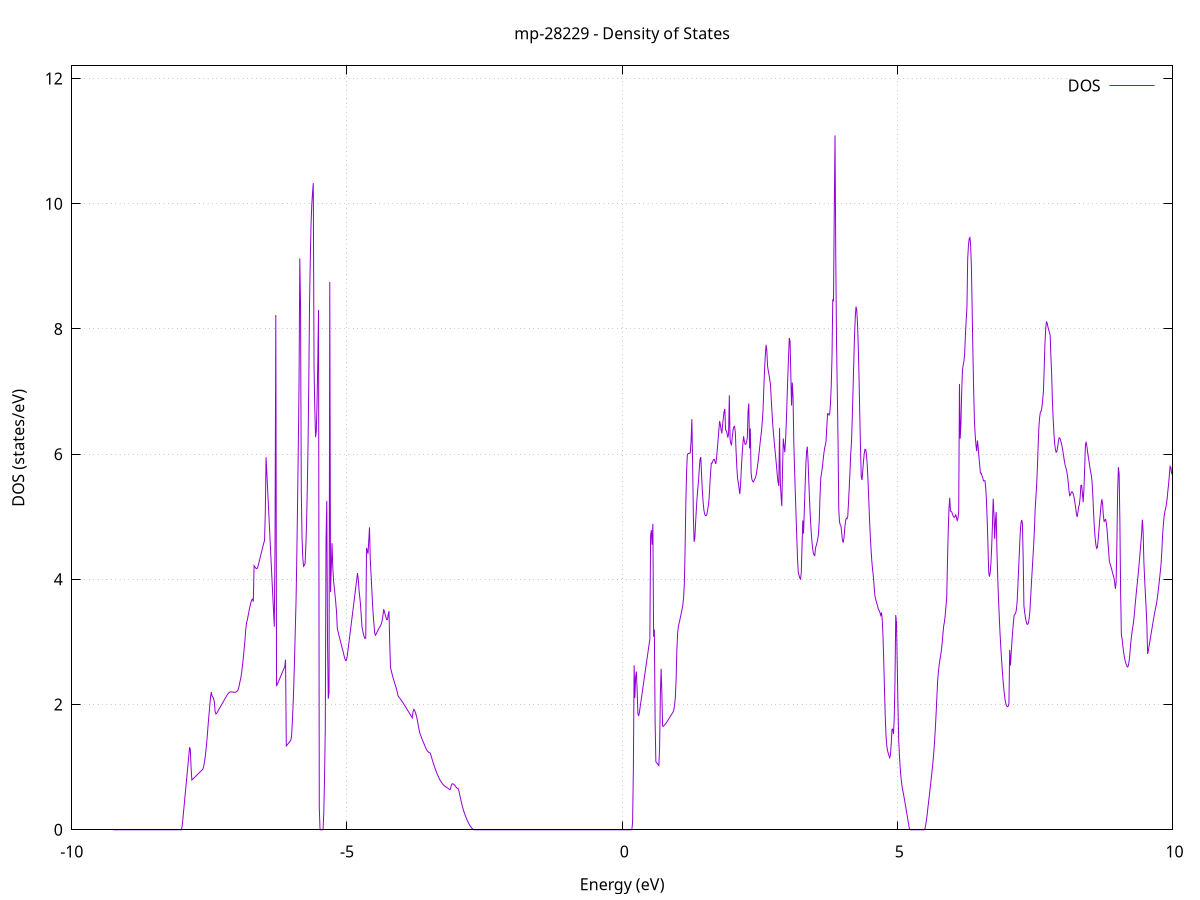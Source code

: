 set title 'mp-28229 - Density of States'
set xlabel 'Energy (eV)'
set ylabel 'DOS (states/eV)'
set grid
set xrange [-10:10]
set yrange [0:12.202]
set xzeroaxis lt -1
set terminal png size 800,600
set output 'mp-28229_dos_gnuplot.png'
plot '-' using 1:2 with lines title 'DOS'
-9.248700 0.000000
-9.235100 0.000000
-9.221500 0.000000
-9.207900 0.000000
-9.194200 0.000000
-9.180600 0.000000
-9.167000 0.000000
-9.153400 0.000000
-9.139800 0.000000
-9.126100 0.000000
-9.112500 0.000000
-9.098900 0.000000
-9.085300 0.000000
-9.071600 0.000000
-9.058000 0.000000
-9.044400 0.000000
-9.030800 0.000000
-9.017200 0.000000
-9.003500 0.000000
-8.989900 0.000000
-8.976300 0.000000
-8.962700 0.000000
-8.949100 0.000000
-8.935400 0.000000
-8.921800 0.000000
-8.908200 0.000000
-8.894600 0.000000
-8.881000 0.000000
-8.867300 0.000000
-8.853700 0.000000
-8.840100 0.000000
-8.826500 0.000000
-8.812900 0.000000
-8.799200 0.000000
-8.785600 0.000000
-8.772000 0.000000
-8.758400 0.000000
-8.744800 0.000000
-8.731100 0.000000
-8.717500 0.000000
-8.703900 0.000000
-8.690300 0.000000
-8.676700 0.000000
-8.663000 0.000000
-8.649400 0.000000
-8.635800 0.000000
-8.622200 0.000000
-8.608500 0.000000
-8.594900 0.000000
-8.581300 0.000000
-8.567700 0.000000
-8.554100 0.000000
-8.540400 0.000000
-8.526800 0.000000
-8.513200 0.000000
-8.499600 0.000000
-8.486000 0.000000
-8.472300 0.000000
-8.458700 0.000000
-8.445100 0.000000
-8.431500 0.000000
-8.417900 0.000000
-8.404200 0.000000
-8.390600 0.000000
-8.377000 0.000000
-8.363400 0.000000
-8.349800 0.000000
-8.336100 0.000000
-8.322500 0.000000
-8.308900 0.000000
-8.295300 0.000000
-8.281700 0.000000
-8.268000 0.000000
-8.254400 0.000000
-8.240800 0.000000
-8.227200 0.000000
-8.213600 0.000000
-8.199900 0.000000
-8.186300 0.000000
-8.172700 0.000000
-8.159100 0.000000
-8.145400 0.000000
-8.131800 0.000000
-8.118200 0.000000
-8.104600 0.000000
-8.091000 0.000000
-8.077300 0.000000
-8.063700 0.000000
-8.050100 0.000000
-8.036500 0.000000
-8.022900 0.000000
-8.009200 0.000600
-7.995600 0.053500
-7.982000 0.168200
-7.968400 0.296000
-7.954800 0.423800
-7.941100 0.551600
-7.927500 0.679400
-7.913900 0.807200
-7.900300 0.935100
-7.886700 1.062900
-7.873000 1.190700
-7.859400 1.318500
-7.845800 1.278400
-7.832200 0.986800
-7.818600 0.794900
-7.804900 0.806600
-7.791300 0.818400
-7.777700 0.830200
-7.764100 0.842000
-7.750500 0.853800
-7.736800 0.865600
-7.723200 0.877400
-7.709600 0.889200
-7.696000 0.901000
-7.682400 0.912700
-7.668700 0.924500
-7.655100 0.936300
-7.641500 0.948100
-7.627900 0.959900
-7.614200 0.976100
-7.600600 1.024400
-7.587000 1.094700
-7.573400 1.182800
-7.559800 1.287300
-7.546100 1.414000
-7.532500 1.569000
-7.518900 1.718200
-7.505300 1.855800
-7.491700 1.992100
-7.478000 2.128500
-7.464400 2.199300
-7.450800 2.134200
-7.437200 2.121700
-7.423600 2.097900
-7.409900 2.043800
-7.396300 1.891800
-7.382700 1.849900
-7.369100 1.859700
-7.355500 1.879100
-7.341800 1.900100
-7.328200 1.921000
-7.314600 1.942000
-7.301000 1.962900
-7.287400 1.983900
-7.273700 2.004800
-7.260100 2.025700
-7.246500 2.046700
-7.232900 2.067600
-7.219300 2.088600
-7.205600 2.109500
-7.192000 2.130500
-7.178400 2.151400
-7.164800 2.170300
-7.151100 2.184000
-7.137500 2.193900
-7.123900 2.200600
-7.110300 2.202100
-7.096700 2.201000
-7.083000 2.199900
-7.069400 2.198800
-7.055800 2.197700
-7.042200 2.196600
-7.028600 2.196800
-7.014900 2.201800
-7.001300 2.210000
-6.987700 2.221800
-6.974100 2.246800
-6.960500 2.293700
-6.946800 2.356700
-6.933200 2.405000
-6.919600 2.475600
-6.906000 2.570900
-6.892400 2.675300
-6.878700 2.790000
-6.865100 2.915100
-6.851500 3.050700
-6.837900 3.210300
-6.824300 3.313000
-6.810600 3.348500
-6.797000 3.414500
-6.783400 3.479300
-6.769800 3.539700
-6.756200 3.593800
-6.742500 3.638700
-6.728900 3.674000
-6.715300 3.684700
-6.701700 3.645100
-6.688000 4.217600
-6.674400 4.201100
-6.660800 4.184700
-6.647200 4.169600
-6.633600 4.174100
-6.619900 4.196800
-6.606300 4.243800
-6.592700 4.292600
-6.579100 4.341500
-6.565500 4.390400
-6.551800 4.439300
-6.538200 4.488300
-6.524600 4.536800
-6.511000 4.582100
-6.497400 4.624400
-6.483700 5.072500
-6.470100 5.949500
-6.456500 5.706700
-6.442900 5.462400
-6.429300 5.216600
-6.415600 4.969200
-6.402000 4.718800
-6.388400 4.468200
-6.374800 4.219900
-6.361200 3.973500
-6.347500 3.728700
-6.333900 3.485400
-6.320300 3.243600
-6.306700 4.669600
-6.293100 8.221300
-6.279400 2.294300
-6.265800 2.322800
-6.252200 2.351200
-6.238600 2.379700
-6.224900 2.408300
-6.211300 2.436800
-6.197700 2.465300
-6.184100 2.493900
-6.170500 2.522400
-6.156800 2.551000
-6.143200 2.579500
-6.129600 2.608100
-6.116000 2.717300
-6.102400 1.339000
-6.088700 1.354000
-6.075100 1.369100
-6.061500 1.384200
-6.047900 1.399300
-6.034300 1.414400
-6.020600 1.429500
-6.007000 1.496600
-5.993400 1.710200
-5.979800 1.978600
-5.966200 2.308300
-5.952500 2.718200
-5.938900 3.202900
-5.925300 3.650600
-5.911700 4.349600
-5.898100 5.196700
-5.884400 6.106500
-5.870800 7.124700
-5.857200 9.127400
-5.843600 8.369500
-5.830000 5.395100
-5.816300 4.665600
-5.802700 4.342500
-5.789100 4.208300
-5.775500 4.223200
-5.761800 4.252800
-5.748200 4.510500
-5.734600 4.874800
-5.721000 5.451200
-5.707400 6.132500
-5.693700 7.155900
-5.680100 8.385500
-5.666500 9.095200
-5.652900 9.677400
-5.639300 9.984200
-5.625600 10.174100
-5.612000 10.329200
-5.598400 7.390900
-5.584800 6.728400
-5.571200 6.272500
-5.557500 6.360800
-5.543900 6.814000
-5.530300 7.491100
-5.516700 8.302200
-5.503100 0.358500
-5.489400 0.000000
-5.475800 0.000000
-5.462200 0.000000
-5.448600 0.000000
-5.435000 0.000000
-5.421300 0.265800
-5.407700 0.816100
-5.394100 1.598800
-5.380500 4.638400
-5.366900 5.254800
-5.353200 2.985800
-5.339600 2.094200
-5.326000 2.193500
-5.312400 8.749300
-5.298800 3.797300
-5.285100 4.183700
-5.271500 4.578600
-5.257900 4.201100
-5.244300 3.984600
-5.230600 3.870300
-5.217000 3.754300
-5.203400 3.625000
-5.189800 3.482100
-5.176200 3.216400
-5.162500 3.166800
-5.148900 3.117700
-5.135300 3.069300
-5.121700 3.021600
-5.108100 2.974400
-5.094400 2.927900
-5.080800 2.882000
-5.067200 2.836500
-5.053600 2.784900
-5.040000 2.740400
-5.026300 2.704800
-5.012700 2.704200
-4.999100 2.756500
-4.985500 2.844500
-4.971900 2.939400
-4.958200 3.034500
-4.944600 3.130000
-4.931000 3.225700
-4.917400 3.321800
-4.903800 3.418100
-4.890100 3.514800
-4.876500 3.611700
-4.862900 3.708900
-4.849300 3.806500
-4.835700 3.904300
-4.822000 4.002400
-4.808400 4.100800
-4.794800 4.003600
-4.781200 3.829800
-4.767500 3.716500
-4.753900 3.596200
-4.740300 3.407000
-4.726700 3.241900
-4.713100 3.176300
-4.699400 3.119900
-4.685800 3.077700
-4.672200 3.055000
-4.658600 3.063900
-4.645000 4.503300
-4.631300 4.463100
-4.617700 4.407600
-4.604100 4.618400
-4.590500 4.830900
-4.576900 4.325900
-4.563200 4.094200
-4.549600 3.854100
-4.536000 3.612700
-4.522400 3.428800
-4.508800 3.272000
-4.495100 3.136300
-4.481500 3.107500
-4.467900 3.132000
-4.454300 3.156300
-4.440700 3.180400
-4.427000 3.204300
-4.413400 3.226600
-4.399800 3.245000
-4.386200 3.266900
-4.372600 3.299800
-4.358900 3.347400
-4.345300 3.429700
-4.331700 3.524000
-4.318100 3.476000
-4.304400 3.432100
-4.290800 3.392200
-4.277200 3.356400
-4.263600 3.359400
-4.250000 3.439600
-4.236300 3.492700
-4.222700 2.967200
-4.209100 2.594300
-4.195500 2.543300
-4.181900 2.494500
-4.168200 2.448100
-4.154600 2.404400
-4.141000 2.364400
-4.127400 2.325700
-4.113800 2.286600
-4.100100 2.247300
-4.086500 2.201400
-4.072900 2.141800
-4.059300 2.121300
-4.045700 2.107600
-4.032000 2.092000
-4.018400 2.075700
-4.004800 2.058600
-3.991200 2.040900
-3.977600 2.022500
-3.963900 2.003500
-3.950300 1.984100
-3.936700 1.964600
-3.923100 1.945000
-3.909500 1.925500
-3.895800 1.906000
-3.882200 1.886500
-3.868600 1.867000
-3.855000 1.847500
-3.841300 1.828000
-3.827700 1.808600
-3.814100 1.789100
-3.800500 1.878100
-3.786900 1.923700
-3.773200 1.909800
-3.759600 1.881900
-3.746000 1.844100
-3.732400 1.796300
-3.718800 1.738600
-3.705100 1.671400
-3.691500 1.605700
-3.677900 1.547000
-3.664300 1.516500
-3.650700 1.485500
-3.637000 1.454000
-3.623400 1.423100
-3.609800 1.393700
-3.596200 1.365700
-3.582600 1.337100
-3.568900 1.308100
-3.555300 1.282000
-3.541700 1.261700
-3.528100 1.247100
-3.514500 1.237800
-3.500800 1.231200
-3.487200 1.226600
-3.473600 1.190400
-3.460000 1.148300
-3.446400 1.107200
-3.432700 1.068300
-3.419100 1.031200
-3.405500 0.995800
-3.391900 0.962200
-3.378300 0.930200
-3.364600 0.899900
-3.351000 0.871300
-3.337400 0.844300
-3.323800 0.819200
-3.310100 0.796100
-3.296500 0.775100
-3.282900 0.756300
-3.269300 0.739600
-3.255700 0.725000
-3.242000 0.712500
-3.228400 0.702200
-3.214800 0.693600
-3.201200 0.685100
-3.187600 0.676700
-3.173900 0.668200
-3.160300 0.659800
-3.146700 0.651300
-3.133100 0.642900
-3.119500 0.648500
-3.105800 0.705000
-3.092200 0.730500
-3.078600 0.735200
-3.065000 0.730200
-3.051400 0.720500
-3.037700 0.706400
-3.024100 0.688800
-3.010500 0.674900
-2.996900 0.661600
-2.983300 0.661600
-2.969600 0.634200
-2.956000 0.578500
-2.942400 0.523200
-2.928800 0.468900
-2.915200 0.418000
-2.901500 0.370900
-2.887900 0.327700
-2.874300 0.288300
-2.860700 0.252700
-2.847000 0.220200
-2.833400 0.189700
-2.819800 0.161100
-2.806200 0.134600
-2.792600 0.110000
-2.778900 0.087300
-2.765300 0.066700
-2.751700 0.048100
-2.738100 0.032000
-2.724500 0.018700
-2.710800 0.008300
-2.697200 0.000700
-2.683600 0.000000
-2.670000 0.000000
-2.656400 0.000000
-2.642700 0.000000
-2.629100 0.000000
-2.615500 0.000000
-2.601900 0.000000
-2.588300 0.000000
-2.574600 0.000000
-2.561000 0.000000
-2.547400 0.000000
-2.533800 0.000000
-2.520200 0.000000
-2.506500 0.000000
-2.492900 0.000000
-2.479300 0.000000
-2.465700 0.000000
-2.452100 0.000000
-2.438400 0.000000
-2.424800 0.000000
-2.411200 0.000000
-2.397600 0.000000
-2.383900 0.000000
-2.370300 0.000000
-2.356700 0.000000
-2.343100 0.000000
-2.329500 0.000000
-2.315800 0.000000
-2.302200 0.000000
-2.288600 0.000000
-2.275000 0.000000
-2.261400 0.000000
-2.247700 0.000000
-2.234100 0.000000
-2.220500 0.000000
-2.206900 0.000000
-2.193300 0.000000
-2.179600 0.000000
-2.166000 0.000000
-2.152400 0.000000
-2.138800 0.000000
-2.125200 0.000000
-2.111500 0.000000
-2.097900 0.000000
-2.084300 0.000000
-2.070700 0.000000
-2.057100 0.000000
-2.043400 0.000000
-2.029800 0.000000
-2.016200 0.000000
-2.002600 0.000000
-1.989000 0.000000
-1.975300 0.000000
-1.961700 0.000000
-1.948100 0.000000
-1.934500 0.000000
-1.920800 0.000000
-1.907200 0.000000
-1.893600 0.000000
-1.880000 0.000000
-1.866400 0.000000
-1.852700 0.000000
-1.839100 0.000000
-1.825500 0.000000
-1.811900 0.000000
-1.798300 0.000000
-1.784600 0.000000
-1.771000 0.000000
-1.757400 0.000000
-1.743800 0.000000
-1.730200 0.000000
-1.716500 0.000000
-1.702900 0.000000
-1.689300 0.000000
-1.675700 0.000000
-1.662100 0.000000
-1.648400 0.000000
-1.634800 0.000000
-1.621200 0.000000
-1.607600 0.000000
-1.594000 0.000000
-1.580300 0.000000
-1.566700 0.000000
-1.553100 0.000000
-1.539500 0.000000
-1.525900 0.000000
-1.512200 0.000000
-1.498600 0.000000
-1.485000 0.000000
-1.471400 0.000000
-1.457700 0.000000
-1.444100 0.000000
-1.430500 0.000000
-1.416900 0.000000
-1.403300 0.000000
-1.389600 0.000000
-1.376000 0.000000
-1.362400 0.000000
-1.348800 0.000000
-1.335200 0.000000
-1.321500 0.000000
-1.307900 0.000000
-1.294300 0.000000
-1.280700 0.000000
-1.267100 0.000000
-1.253400 0.000000
-1.239800 0.000000
-1.226200 0.000000
-1.212600 0.000000
-1.199000 0.000000
-1.185300 0.000000
-1.171700 0.000000
-1.158100 0.000000
-1.144500 0.000000
-1.130900 0.000000
-1.117200 0.000000
-1.103600 0.000000
-1.090000 0.000000
-1.076400 0.000000
-1.062800 0.000000
-1.049100 0.000000
-1.035500 0.000000
-1.021900 0.000000
-1.008300 0.000000
-0.994700 0.000000
-0.981000 0.000000
-0.967400 0.000000
-0.953800 0.000000
-0.940200 0.000000
-0.926500 0.000000
-0.912900 0.000000
-0.899300 0.000000
-0.885700 0.000000
-0.872100 0.000000
-0.858400 0.000000
-0.844800 0.000000
-0.831200 0.000000
-0.817600 0.000000
-0.804000 0.000000
-0.790300 0.000000
-0.776700 0.000000
-0.763100 0.000000
-0.749500 0.000000
-0.735900 0.000000
-0.722200 0.000000
-0.708600 0.000000
-0.695000 0.000000
-0.681400 0.000000
-0.667800 0.000000
-0.654100 0.000000
-0.640500 0.000000
-0.626900 0.000000
-0.613300 0.000000
-0.599700 0.000000
-0.586000 0.000000
-0.572400 0.000000
-0.558800 0.000000
-0.545200 0.000000
-0.531600 0.000000
-0.517900 0.000000
-0.504300 0.000000
-0.490700 0.000000
-0.477100 0.000000
-0.463400 0.000000
-0.449800 0.000000
-0.436200 0.000000
-0.422600 0.000000
-0.409000 0.000000
-0.395300 0.000000
-0.381700 0.000000
-0.368100 0.000000
-0.354500 0.000000
-0.340900 0.000000
-0.327200 0.000000
-0.313600 0.000000
-0.300000 0.000000
-0.286400 0.000000
-0.272800 0.000000
-0.259100 0.000000
-0.245500 0.000000
-0.231900 0.000000
-0.218300 0.000000
-0.204700 0.000000
-0.191000 0.000000
-0.177400 0.000000
-0.163800 0.000000
-0.150200 0.000000
-0.136600 0.000000
-0.122900 0.000000
-0.109300 0.000000
-0.095700 0.000000
-0.082100 0.000000
-0.068500 0.000000
-0.054800 0.000000
-0.041200 0.000000
-0.027600 0.000000
-0.014000 0.000000
-0.000300 0.000000
0.013300 0.000000
0.026900 0.000000
0.040500 0.000000
0.054100 0.000000
0.067800 0.000000
0.081400 0.000000
0.095000 0.000000
0.108600 0.000000
0.122200 0.000000
0.135900 0.000000
0.149500 0.000000
0.163100 0.000000
0.176700 0.000000
0.190300 0.125700
0.204000 0.977300
0.217600 2.626900
0.231200 2.106200
0.244800 2.438100
0.258400 2.526900
0.272100 2.239600
0.285700 1.856700
0.299300 1.816700
0.312900 1.871800
0.326500 1.956000
0.340200 2.040100
0.353800 2.124200
0.367400 2.208200
0.381000 2.292300
0.394600 2.376400
0.408300 2.460400
0.421900 2.544400
0.435500 2.628500
0.449100 2.712500
0.462800 2.796400
0.476400 2.880400
0.490000 2.964400
0.503600 3.048300
0.517200 4.698600
0.530900 4.786200
0.544500 4.553900
0.558100 4.887300
0.571700 3.083300
0.585300 3.197500
0.599000 1.729400
0.612600 1.088200
0.626200 1.072900
0.639800 1.057600
0.653400 1.042200
0.667100 1.026900
0.680700 1.306800
0.694300 2.144500
0.707900 2.571800
0.721500 2.198800
0.735200 1.657600
0.748800 1.650400
0.762400 1.664100
0.776000 1.678000
0.789600 1.693000
0.803300 1.710000
0.816900 1.728200
0.830500 1.746900
0.844100 1.765900
0.857700 1.785100
0.871400 1.804100
0.885000 1.823200
0.898600 1.842300
0.912200 1.861700
0.925800 1.881300
0.939500 1.920000
0.953100 1.995000
0.966700 2.115200
0.980300 2.401000
0.994000 2.866100
1.007600 3.132300
1.021200 3.244700
1.034800 3.297600
1.048400 3.352100
1.062100 3.408100
1.075700 3.465800
1.089300 3.525100
1.102900 3.587900
1.116500 3.711800
1.130200 3.929900
1.143800 4.474300
1.157400 5.217000
1.171000 5.723700
1.184600 5.993100
1.198300 6.009600
1.211900 6.011500
1.225500 6.011100
1.239100 6.024200
1.252700 6.217100
1.266400 6.560100
1.280000 5.876700
1.293600 5.033600
1.307200 4.600000
1.320800 4.657100
1.334500 4.902400
1.348100 5.118000
1.361700 5.304400
1.375300 5.460200
1.388900 5.585200
1.402600 5.780900
1.416200 5.923600
1.429800 5.952700
1.443400 5.658900
1.457100 5.414200
1.470700 5.242300
1.484300 5.115800
1.497900 5.046300
1.511500 5.021200
1.525200 5.016100
1.538800 5.038300
1.552400 5.101200
1.566000 5.178000
1.579600 5.288400
1.593300 5.504900
1.606900 5.701800
1.620500 5.857700
1.634100 5.855100
1.647700 5.891900
1.661400 5.915500
1.675000 5.916200
1.688600 5.873100
1.702200 5.844600
1.715800 5.947100
1.729500 6.083400
1.743100 6.225600
1.756700 6.374600
1.770300 6.527100
1.783900 6.475900
1.797600 6.390900
1.811200 6.330700
1.824800 6.459700
1.838400 6.574000
1.852000 6.680200
1.865700 6.721400
1.879300 6.390300
1.892900 6.372800
1.906500 6.331700
1.920200 6.264200
1.933800 6.322600
1.947400 6.939500
1.961000 6.241900
1.974600 6.167300
1.988300 6.150100
2.001900 6.279400
2.015500 6.386200
2.029100 6.435400
2.042700 6.442000
2.056400 6.347200
2.070000 6.047600
2.083600 5.795500
2.097200 5.613200
2.110800 5.542400
2.124500 5.449900
2.138100 5.362200
2.151700 5.511700
2.165300 5.752900
2.178900 5.972300
2.192600 6.150500
2.206200 6.285100
2.219800 6.209900
2.233400 6.158500
2.247000 6.156500
2.260700 6.189900
2.274300 6.258900
2.287900 6.688400
2.301500 6.810800
2.315100 6.093400
2.328800 6.410300
2.342400 5.705800
2.356000 5.604100
2.369600 5.569200
2.383300 5.556000
2.396900 5.579300
2.410500 5.603500
2.424100 5.627400
2.437700 5.681800
2.451400 5.759600
2.465000 5.847700
2.478600 5.946300
2.492200 6.055500
2.505800 6.170400
2.519500 6.279400
2.533100 6.375700
2.546700 6.523700
2.560300 6.712000
2.573900 7.046300
2.587600 7.347200
2.601200 7.576300
2.614800 7.745800
2.628400 7.661100
2.642000 7.410200
2.655700 7.327800
2.669300 7.265600
2.682900 7.189800
2.696500 7.094700
2.710100 6.854900
2.723800 6.654500
2.737400 6.464400
2.751000 6.315200
2.764600 6.184100
2.778200 6.058100
2.791900 5.935300
2.805500 5.803600
2.819100 5.661400
2.832700 5.553800
2.846400 5.492500
2.860000 6.420000
2.873600 5.552100
2.887200 5.338700
2.900800 5.169800
2.914500 5.752200
2.928100 6.249000
2.941700 6.135200
2.955300 6.029400
2.968900 6.213000
2.982600 6.502800
2.996200 6.862800
3.009800 7.227000
3.023400 7.559900
3.037000 7.853900
3.050700 7.809300
3.064300 7.309400
3.077900 6.776700
3.091500 7.142900
3.105100 6.913000
3.118800 6.190000
3.132400 5.774200
3.146000 5.395000
3.159600 5.029200
3.173200 4.673500
3.186900 4.324700
3.200500 4.106400
3.214100 4.064900
3.227700 4.023800
3.241300 3.996200
3.255000 4.108100
3.268600 4.550900
3.282200 4.940900
3.295800 4.730800
3.309400 5.081100
3.323100 5.453300
3.336700 5.801800
3.350300 6.036300
3.363900 6.119700
3.377600 5.903100
3.391200 5.571500
3.404800 5.273700
3.418400 5.019400
3.432000 4.803300
3.445700 4.636200
3.459300 4.509600
3.472900 4.425800
3.486500 4.388600
3.500100 4.378700
3.513800 4.502500
3.527400 4.540900
3.541000 4.589200
3.554600 4.643300
3.568200 4.736900
3.581900 4.948900
3.595500 5.334600
3.609100 5.619400
3.622700 5.690400
3.636300 5.781400
3.650000 5.889200
3.663600 6.001300
3.677200 6.086700
3.690800 6.141300
3.704400 6.200700
3.718100 6.424000
3.731700 6.645800
3.745300 6.646200
3.758900 6.624700
3.772500 6.655200
3.786200 6.817900
3.799800 7.110400
3.813400 7.563000
3.827000 8.474100
3.840700 8.442100
3.854300 9.887000
3.867900 11.092400
3.881500 9.179100
3.895100 7.814300
3.908800 7.029400
3.922400 6.237200
3.936000 5.114900
3.949600 4.918700
3.963200 4.870100
3.976900 4.848500
3.990500 4.730400
4.004100 4.611100
4.017700 4.596200
4.031300 4.662600
4.045000 4.819000
4.058600 4.929000
4.072200 4.976400
4.085800 4.967800
4.099400 5.006500
4.113100 5.226500
4.126700 5.470400
4.140300 5.728700
4.153900 6.012400
4.167500 6.196200
4.181200 6.580700
4.194800 7.011800
4.208400 7.458600
4.222000 7.878300
4.235600 8.176900
4.249300 8.356000
4.262900 8.305200
4.276500 8.086300
4.290100 7.733200
4.303800 7.255400
4.317400 6.649300
4.331000 6.105700
4.344600 5.638200
4.358200 5.587300
4.371900 5.732800
4.385500 5.884600
4.399100 6.008000
4.412700 6.077400
4.426300 6.069900
4.440000 5.985400
4.453600 5.824200
4.467200 5.587000
4.480800 5.285300
4.494400 4.967000
4.508100 4.701900
4.521700 4.491100
4.535300 4.305900
4.548900 4.167600
4.562500 4.067200
4.576200 3.915300
4.589800 3.754700
4.603400 3.691000
4.617000 3.650000
4.630600 3.608000
4.644300 3.562800
4.657900 3.520200
4.671500 3.501300
4.685100 3.466100
4.698700 3.424700
4.712400 3.471200
4.726000 3.359300
4.739600 3.097900
4.753200 2.700600
4.766900 2.235500
4.780500 1.809000
4.794100 1.512600
4.807700 1.351500
4.821300 1.269000
4.835000 1.223600
4.848600 1.184300
4.862200 1.151800
4.875800 1.198700
4.889400 1.376200
4.903100 1.607400
4.916700 1.608500
4.930300 1.530000
4.943900 1.775500
4.957500 2.385000
4.971200 3.430400
4.984800 3.307800
4.998400 2.651100
5.012000 1.966400
5.025600 1.427300
5.039300 1.167700
5.052900 0.985000
5.066500 0.838400
5.080100 0.728700
5.093700 0.655000
5.107400 0.590800
5.121000 0.525200
5.134600 0.458000
5.148200 0.389300
5.161800 0.319200
5.175500 0.247500
5.189100 0.174400
5.202700 0.099700
5.216300 0.032400
5.229900 0.006000
5.243600 0.000000
5.257200 0.000000
5.270800 0.000000
5.284400 0.000000
5.298100 0.000000
5.311700 0.000000
5.325300 0.000000
5.338900 0.000000
5.352500 0.000000
5.366200 0.000000
5.379800 0.000000
5.393400 0.000000
5.407000 0.000000
5.420600 0.000000
5.434300 0.000000
5.447900 0.000000
5.461500 0.000000
5.475100 0.000000
5.488700 0.000000
5.502400 0.018900
5.516000 0.078800
5.529600 0.153800
5.543200 0.250300
5.556800 0.362400
5.570500 0.462800
5.584100 0.564800
5.597700 0.670000
5.611300 0.778500
5.624900 0.890100
5.638600 1.004900
5.652200 1.125800
5.665800 1.273600
5.679400 1.449800
5.693000 1.654600
5.706700 1.892800
5.720300 2.146200
5.733900 2.398100
5.747500 2.532200
5.761200 2.637900
5.774800 2.723100
5.788400 2.790300
5.802000 2.873500
5.815600 2.989000
5.829300 3.135700
5.842900 3.257600
5.856500 3.322300
5.870100 3.426300
5.883700 3.569600
5.897400 3.705300
5.911000 4.265000
5.924600 4.755000
5.938200 5.122400
5.951800 5.303000
5.965500 5.088600
5.979100 5.085300
5.992700 5.068900
6.006300 5.031600
6.019900 5.000800
6.033600 4.989800
6.047200 5.003400
6.060800 5.030400
6.074400 4.992800
6.088000 4.940500
6.101700 4.971500
6.115300 5.088700
6.128900 7.121700
6.142500 6.247500
6.156100 6.493200
6.169800 7.005200
6.183400 7.339100
6.197000 7.426200
6.210600 7.485300
6.224300 7.618400
6.237900 7.910100
6.251500 8.146800
6.265100 8.346400
6.278700 9.116500
6.292400 9.334700
6.306000 9.442000
6.319600 9.460300
6.333200 9.319500
6.346800 8.958400
6.360500 8.278600
6.374100 7.583000
6.387700 6.995700
6.401300 6.526700
6.414900 6.300100
6.428600 6.145600
6.442200 6.046900
6.455800 6.219200
6.469400 6.108400
6.483000 5.959200
6.496700 5.827100
6.510300 5.695700
6.523900 5.697500
6.537500 5.655000
6.551100 5.628500
6.564800 5.572800
6.578400 5.575800
6.592000 5.575500
6.605600 5.471400
6.619200 5.263600
6.632900 4.952100
6.646500 4.549400
6.660100 4.116300
6.673700 4.043300
6.687400 4.104000
6.701000 4.260500
6.714600 4.524000
6.728200 4.863200
6.741800 5.288400
6.755500 5.046800
6.769100 4.647000
6.782700 4.935100
6.796300 5.078000
6.809900 4.452900
6.823600 4.046000
6.837200 3.721100
6.850800 3.430400
6.864400 3.170900
6.878000 2.951300
6.891700 2.752800
6.905300 2.571400
6.918900 2.410500
6.932500 2.271000
6.946100 2.156200
6.959800 2.067500
6.973400 2.008400
6.987000 1.978500
7.000600 1.966200
7.014200 1.972500
7.027900 2.011200
7.041500 2.873700
7.055100 2.623700
7.068700 2.819400
7.082300 3.001000
7.096000 3.166500
7.109600 3.316100
7.123200 3.430500
7.136800 3.444200
7.150400 3.460900
7.164100 3.522800
7.177700 3.649700
7.191300 3.903900
7.204900 4.182800
7.218600 4.456800
7.232200 4.728500
7.245800 4.893600
7.259400 4.949100
7.273000 4.895400
7.286700 4.337100
7.300300 3.578300
7.313900 3.474700
7.327500 3.390700
7.341100 3.326300
7.354800 3.284600
7.368400 3.281500
7.382000 3.300300
7.395600 3.374900
7.409200 3.501400
7.422900 3.715800
7.436500 3.931500
7.450100 4.139900
7.463700 4.341500
7.477300 4.549400
7.491000 4.788000
7.504600 5.122800
7.518200 5.315400
7.531800 5.514700
7.545400 5.789800
7.559100 6.140300
7.572700 6.438700
7.586300 6.588200
7.599900 6.673400
7.613500 6.683900
7.627200 6.750300
7.640800 6.866900
7.654400 6.993300
7.668000 7.349200
7.681700 7.750400
7.695300 7.998000
7.708900 8.110700
7.722500 8.097700
7.736100 8.034400
7.749800 7.986900
7.763400 7.948800
7.777000 7.905200
7.790600 7.556100
7.804200 7.286100
7.817900 6.851700
7.831500 6.565900
7.845100 6.338300
7.858700 6.172900
7.872300 6.074500
7.886000 6.030400
7.899600 6.044200
7.913200 6.114500
7.926800 6.208500
7.940400 6.260400
7.954100 6.255600
7.967700 6.216700
7.981300 6.174000
7.994900 6.113900
8.008500 6.045800
8.022200 5.969600
8.035800 5.887800
8.049400 5.823600
8.063000 5.781500
8.076600 5.732200
8.090300 5.664000
8.103900 5.563200
8.117500 5.430900
8.131100 5.336100
8.144800 5.348100
8.158400 5.385200
8.172000 5.398700
8.185600 5.388700
8.199200 5.355200
8.212900 5.300700
8.226500 5.229700
8.240100 5.145500
8.253700 5.048300
8.267300 4.997000
8.281000 5.069500
8.294600 5.156800
8.308200 5.197200
8.321800 5.308300
8.335400 5.499100
8.349100 5.501900
8.362700 5.383200
8.376300 5.232500
8.389900 5.420200
8.403500 5.752800
8.417200 6.134400
8.430800 6.197700
8.444400 6.124900
8.458000 6.031000
8.471600 5.948900
8.485300 5.871600
8.498900 5.787500
8.512500 5.720200
8.526100 5.661700
8.539700 5.542100
8.553400 5.318700
8.567000 5.053600
8.580600 4.817600
8.594200 4.664800
8.607900 4.551800
8.621500 4.493900
8.635100 4.511800
8.648700 4.625700
8.662300 4.774900
8.676000 4.935600
8.689600 5.060000
8.703200 5.203800
8.716800 5.280700
8.730400 5.197100
8.744100 5.015600
8.757700 4.917800
8.771300 4.948100
8.784900 4.956500
8.798500 4.897100
8.812200 4.777400
8.825800 4.616300
8.839400 4.451700
8.853000 4.286700
8.866600 4.248300
8.880300 4.205000
8.893900 4.166100
8.907500 4.114200
8.921100 4.071000
8.934700 4.030000
8.948400 3.953100
8.962000 3.848000
8.975600 3.950900
8.989200 4.551300
9.002800 5.384700
9.016500 5.791500
9.030100 5.691000
9.043700 4.951000
9.057300 3.805600
9.071000 3.116000
9.084600 3.046700
9.098200 2.934100
9.111800 2.838900
9.125400 2.761000
9.139100 2.700500
9.152700 2.657200
9.166300 2.624000
9.179900 2.600200
9.193500 2.610800
9.207200 2.665100
9.220800 2.762800
9.234400 2.910400
9.248000 3.039400
9.261600 3.139200
9.275300 3.223400
9.288900 3.298400
9.302500 3.406900
9.316100 3.541100
9.329700 3.670700
9.343400 3.795100
9.357000 3.914100
9.370600 4.029700
9.384200 4.155000
9.397800 4.292400
9.411500 4.433300
9.425100 4.580000
9.438700 4.734200
9.452300 4.952800
9.465900 4.770200
9.479600 4.290100
9.493200 4.013800
9.506800 3.776300
9.520400 3.549300
9.534000 3.282600
9.547700 2.808600
9.561300 2.863100
9.574900 2.935700
9.588500 3.008400
9.602200 3.081200
9.615800 3.154000
9.629400 3.227000
9.643000 3.300000
9.656600 3.369400
9.670300 3.436700
9.683900 3.501100
9.697500 3.562300
9.711100 3.621700
9.724700 3.707800
9.738400 3.801500
9.752000 3.902900
9.765600 4.012000
9.779200 4.129100
9.792800 4.254000
9.806500 4.450000
9.820100 4.706200
9.833700 4.875800
9.847300 5.003700
9.860900 5.083100
9.874600 5.131700
9.888200 5.195800
9.901800 5.281400
9.915400 5.410100
9.929000 5.520300
9.942700 5.663100
9.956300 5.803800
9.969900 5.788000
9.983500 5.697200
9.997100 5.671200
10.010800 5.652000
10.024400 5.983000
10.038000 7.242900
10.051600 7.272200
10.065300 6.488500
10.078900 5.717100
10.092500 5.560100
10.106100 5.555500
10.119700 5.521600
10.133400 5.017900
10.147000 3.828900
10.160600 2.628800
10.174200 2.013000
10.187800 1.851800
10.201500 1.715600
10.215100 1.604200
10.228700 1.517600
10.242300 1.455900
10.255900 1.419300
10.269600 1.409800
10.283200 1.428100
10.296800 1.476900
10.310400 1.555300
10.324000 1.658300
10.337700 1.785700
10.351300 1.935500
10.364900 2.113100
10.378500 2.326800
10.392100 2.583500
10.405800 2.880800
10.419400 3.209700
10.433000 3.564800
10.446600 3.892300
10.460200 4.340000
10.473900 4.763400
10.487500 5.781000
10.501100 5.267000
10.514700 4.809800
10.528400 4.304200
10.542000 4.105300
10.555600 4.168100
10.569200 4.347100
10.582800 4.576100
10.596500 4.762400
10.610100 4.487400
10.623700 4.457900
10.637300 4.420000
10.650900 4.373700
10.664600 4.319000
10.678200 4.254900
10.691800 4.141000
10.705400 4.003000
10.719000 3.899600
10.732700 3.850900
10.746300 4.111800
10.759900 4.128100
10.773500 4.204100
10.787100 4.347900
10.800800 4.561000
10.814400 4.826300
10.828000 5.210000
10.841600 4.509600
10.855200 4.552600
10.868900 4.613200
10.882500 4.542000
10.896100 4.416300
10.909700 4.348300
10.923300 4.238300
10.937000 4.130000
10.950600 4.045300
10.964200 3.863200
10.977800 3.655100
10.991500 3.494500
11.005100 3.357100
11.018700 3.230500
11.032300 3.120400
11.045900 3.030100
11.059600 2.956100
11.073200 2.889900
11.086800 2.553400
11.100400 2.506500
11.114000 2.466600
11.127700 2.430200
11.141300 2.396200
11.154900 2.362300
11.168500 2.329900
11.182100 2.299200
11.195800 2.270200
11.209400 2.248300
11.223000 2.337500
11.236600 2.411600
11.250200 2.470400
11.263900 2.514500
11.277500 2.545300
11.291100 2.561700
11.304700 2.564000
11.318300 2.564400
11.332000 2.587600
11.345600 2.634000
11.359200 2.700400
11.372800 2.785200
11.386400 2.874300
11.400100 2.928400
11.413700 2.948700
11.427300 2.960600
11.440900 3.096100
11.454500 3.256300
11.468200 3.406100
11.481800 3.562400
11.495400 3.702500
11.509000 3.887800
11.522700 4.094900
11.536300 4.538800
11.549900 4.769600
11.563500 4.904900
11.577100 4.859400
11.590800 4.688600
11.604400 4.431200
11.618000 4.066400
11.631600 3.627900
11.645200 3.412800
11.658900 3.405400
11.672500 3.428300
11.686100 3.457500
11.699700 3.499000
11.713300 3.550600
11.727000 3.598300
11.740600 3.646300
11.754200 3.700200
11.767800 3.752600
11.781400 3.803200
11.795100 3.854900
11.808700 3.891600
11.822300 3.920600
11.835900 3.949600
11.849500 3.980800
11.863200 4.014600
11.876800 4.662400
11.890400 4.136700
11.904000 4.170200
11.917600 4.321400
11.931300 4.415200
11.944900 4.468400
11.958500 4.873000
11.972100 4.634400
11.985800 4.598600
11.999400 4.590800
12.013000 4.617200
12.026600 4.678400
12.040200 4.775200
12.053900 4.945900
12.067500 5.117600
12.081100 5.638000
12.094700 6.510700
12.108300 6.246300
12.122000 5.495300
12.135600 5.403700
12.149200 5.425100
12.162800 5.450300
12.176400 5.466400
12.190100 5.490600
12.203700 5.526200
12.217300 5.559900
12.230900 5.587600
12.244500 5.621800
12.258200 5.662100
12.271800 5.702900
12.285400 5.744300
12.299000 5.770400
12.312600 5.762500
12.326300 5.751000
12.339900 5.734900
12.353500 5.670200
12.367100 5.594600
12.380700 5.553800
12.394400 5.544900
12.408000 5.577500
12.421600 5.639000
12.435200 5.675800
12.448900 5.717500
12.462500 5.750500
12.476100 5.790600
12.489700 5.837200
12.503300 5.862600
12.517000 5.761900
12.530600 5.535900
12.544200 5.376600
12.557800 5.320800
12.571400 5.329100
12.585100 5.379600
12.598700 5.446100
12.612300 5.530600
12.625900 5.638400
12.639500 5.748100
12.653200 5.858600
12.666800 5.969300
12.680400 6.097300
12.694000 6.270300
12.707600 6.486400
12.721300 6.872500
12.734900 7.317100
12.748500 7.496100
12.762100 7.457100
12.775700 7.280700
12.789400 7.115200
12.803000 7.053400
12.816600 7.000800
12.830200 6.945000
12.843800 6.886000
12.857500 6.825600
12.871100 6.778500
12.884700 6.776400
12.898300 6.827700
12.912000 6.778700
12.925600 6.721000
12.939200 6.655100
12.952800 6.599100
12.966400 6.560100
12.980100 6.541000
12.993700 6.551600
13.007300 6.595100
13.020900 6.617800
13.034500 6.603100
13.048200 6.577400
13.061800 6.539000
13.075400 6.472900
13.089000 6.409500
13.102600 6.345400
13.116300 6.274800
13.129900 6.209200
13.143500 6.168000
13.157100 6.140000
13.170700 6.115600
13.184400 6.094400
13.198000 6.074700
13.211600 6.060300
13.225200 6.054300
13.238800 6.054900
13.252500 6.058500
13.266100 6.065600
13.279700 6.076000
13.293300 6.075700
13.306900 5.944800
13.320600 5.723000
13.334200 5.626500
13.347800 5.644200
13.361400 5.686700
13.375100 5.737700
13.388700 5.796800
13.402300 5.864100
13.415900 5.935300
13.429500 6.012600
13.443200 6.095200
13.456800 6.183100
13.470400 6.287600
13.484000 6.443000
13.497600 6.702800
13.511300 7.447900
13.524900 7.149900
13.538500 7.346400
13.552100 7.533800
13.565700 7.668300
13.579400 7.811900
13.593000 8.004300
13.606600 8.716900
13.620200 9.242900
13.633800 9.116400
13.647500 9.077700
13.661100 9.167400
13.674700 9.316600
13.688300 9.795900
13.701900 10.077100
13.715600 9.878200
13.729200 9.555500
13.742800 9.208800
13.756400 8.800700
13.770000 8.431900
13.783700 8.130500
13.797300 7.910100
13.810900 7.711900
13.824500 7.571000
13.838100 7.712600
13.851800 7.989200
13.865400 8.295000
13.879000 8.542800
13.892600 8.772700
13.906300 9.042900
13.919900 9.354800
13.933500 9.695200
13.947100 9.641600
13.960700 9.256700
13.974400 9.129000
13.988000 9.040300
14.001600 8.894700
14.015200 8.478700
14.028800 7.994500
14.042500 7.591700
14.056100 7.336900
14.069700 7.249700
14.083300 7.404500
14.096900 7.607600
14.110600 7.766800
14.124200 7.853000
14.137800 7.954800
14.151400 7.991400
14.165000 7.991000
14.178700 7.993500
14.192300 7.960600
14.205900 7.947100
14.219500 7.995900
14.233100 8.107200
14.246800 8.281700
14.260400 8.718900
14.274000 9.148400
14.287600 9.221700
14.301200 9.154600
14.314900 9.191800
14.328500 9.438100
14.342100 9.897800
14.355700 9.511600
14.369400 9.077600
14.383000 8.807000
14.396600 8.698000
14.410200 9.106900
14.423800 9.901600
14.437500 10.144400
14.451100 8.593800
14.464700 7.499200
14.478300 6.915100
14.491900 6.537900
14.505600 6.160000
14.519200 5.941600
14.532800 5.843800
14.546400 5.838300
14.560000 5.905900
14.573700 6.054100
14.587300 6.250500
14.600900 6.507100
14.614500 6.840300
14.628100 7.359600
14.641800 8.067700
14.655400 9.393600
14.669000 10.882700
14.682600 11.360700
14.696200 11.479900
14.709900 10.869800
14.723500 10.044300
14.737100 8.414000
14.750700 6.802400
14.764300 6.834900
14.778000 6.916100
14.791600 7.185000
14.805200 7.357500
14.818800 7.576500
14.832500 7.896000
14.846100 8.745700
14.859700 9.684400
14.873300 9.692300
14.886900 8.758500
14.900600 7.327500
14.914200 6.943600
14.927800 6.623300
14.941400 6.365900
14.955000 6.171800
14.968700 6.034800
14.982300 5.943200
14.995900 5.896000
15.009500 5.889300
15.023100 5.894700
15.036800 5.849800
15.050400 5.913200
15.064000 5.989400
15.077600 6.044900
15.091200 6.131700
15.104900 6.277100
15.118500 6.358600
15.132100 6.369300
15.145700 6.359200
15.159300 6.423100
15.173000 6.270600
15.186600 6.005800
15.200200 6.024400
15.213800 6.063600
15.227400 6.167600
15.241100 6.496000
15.254700 7.007800
15.268300 7.200700
15.281900 6.971600
15.295600 7.061600
15.309200 7.157800
15.322800 7.214300
15.336400 7.257800
15.350000 7.282200
15.363700 7.285700
15.377300 7.276700
15.390900 7.264000
15.404500 7.235100
15.418100 7.177200
15.431800 7.118800
15.445400 7.047700
15.459000 6.964400
15.472600 6.897000
15.486200 6.846400
15.499900 6.687900
15.513500 6.411200
15.527100 6.371200
15.540700 6.347700
15.554300 6.319000
15.568000 6.288200
15.581600 6.255800
15.595200 6.201400
15.608800 6.150800
15.622400 6.140300
15.636100 6.102000
15.649700 6.102100
15.663300 6.183700
15.676900 6.192400
15.690500 6.204700
15.704200 6.235300
15.717800 6.308500
15.731400 6.400800
15.745000 6.443600
15.758600 6.361200
15.772300 6.366300
15.785900 6.390500
15.799500 6.395300
15.813100 6.363600
15.826800 6.280100
15.840400 6.272300
15.854000 6.388400
15.867600 6.594300
15.881200 6.620500
15.894900 6.226900
15.908500 5.951800
15.922100 5.845200
15.935700 5.739800
15.949300 5.667600
15.963000 5.730800
15.976600 5.766000
15.990200 5.718300
16.003800 5.511600
16.017400 5.281500
16.031100 5.110900
16.044700 4.988300
16.058300 4.877400
16.071900 4.776200
16.085500 4.842200
16.099200 4.919400
16.112800 5.007000
16.126400 5.079200
16.140000 5.116300
16.153600 5.261400
16.167300 5.476100
16.180900 5.751000
16.194500 6.104100
16.208100 5.477100
16.221700 4.436200
16.235400 3.847800
16.249000 3.735500
16.262600 4.019100
16.276200 3.708600
16.289900 3.202100
16.303500 2.817000
16.317100 2.524100
16.330700 2.275400
16.344300 2.073600
16.358000 1.943800
16.371600 1.837100
16.385200 1.729900
16.398800 1.621500
16.412400 1.512000
16.426100 1.400700
16.439700 1.285500
16.453300 1.166100
16.466900 1.061500
16.480500 0.993400
16.494200 0.930400
16.507800 0.872700
16.521400 0.820200
16.535000 0.772900
16.548600 0.730800
16.562300 0.693900
16.575900 0.659700
16.589500 0.625300
16.603100 0.580700
16.616700 0.533000
16.630400 0.483200
16.644000 0.431300
16.657600 0.377400
16.671200 0.321300
16.684800 0.263200
16.698500 0.202900
16.712100 0.140600
16.725700 0.081800
16.739300 0.035600
16.753000 0.002400
16.766600 0.000000
16.780200 0.000000
16.793800 0.000000
16.807400 0.000000
16.821100 0.000000
16.834700 0.000000
16.848300 0.000000
16.861900 0.000000
16.875500 0.000000
16.889200 0.000000
16.902800 0.000000
16.916400 0.000000
16.930000 0.000000
16.943600 0.000000
16.957300 0.000000
16.970900 0.000000
16.984500 0.000000
16.998100 0.000000
17.011700 0.000000
17.025400 0.000000
17.039000 0.000000
17.052600 0.000000
17.066200 0.000000
17.079800 0.000000
17.093500 0.000000
17.107100 0.000000
17.120700 0.000000
17.134300 0.000000
17.147900 0.000000
17.161600 0.000000
17.175200 0.000000
17.188800 0.000000
17.202400 0.000000
17.216100 0.000000
17.229700 0.000000
17.243300 0.000000
17.256900 0.000000
17.270500 0.000000
17.284200 0.000000
17.297800 0.000000
17.311400 0.000000
17.325000 0.000000
17.338600 0.000000
17.352300 0.000000
17.365900 0.000000
17.379500 0.000000
17.393100 0.000000
17.406700 0.000000
17.420400 0.000000
17.434000 0.000000
17.447600 0.000000
17.461200 0.000000
17.474800 0.000000
17.488500 0.000000
17.502100 0.000000
17.515700 0.000000
17.529300 0.000000
17.542900 0.000000
17.556600 0.000000
17.570200 0.000000
17.583800 0.000000
17.597400 0.000000
17.611000 0.000000
17.624700 0.000000
17.638300 0.000000
17.651900 0.000000
17.665500 0.000000
17.679200 0.000000
17.692800 0.000000
17.706400 0.000000
17.720000 0.000000
17.733600 0.000000
17.747300 0.000000
17.760900 0.000000
17.774500 0.000000
17.788100 0.000000
17.801700 0.000000
17.815400 0.000000
17.829000 0.000000
17.842600 0.000000
17.856200 0.000000
17.869800 0.000000
17.883500 0.000000
17.897100 0.000000
17.910700 0.000000
17.924300 0.000000
17.937900 0.000000
17.951600 0.000000
17.965200 0.000000
17.978800 0.000000
17.992400 0.000000
e
